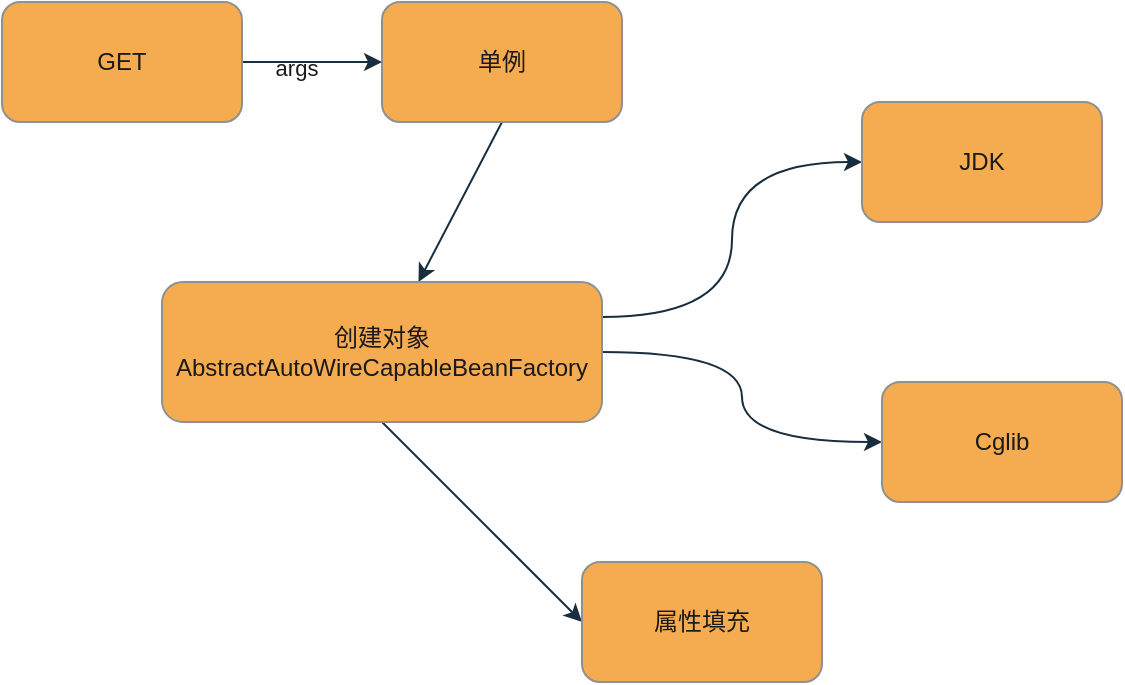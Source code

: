 <mxfile version="21.6.8" type="device" pages="2">
  <diagram id="APhngzo1XaiGI9COVNFq" name="第 1 页">
    <mxGraphModel dx="780" dy="1668" grid="1" gridSize="10" guides="1" tooltips="1" connect="1" arrows="1" fold="1" page="1" pageScale="1" pageWidth="827" pageHeight="1169" math="0" shadow="0">
      <root>
        <mxCell id="0" />
        <mxCell id="1" parent="0" />
        <mxCell id="2renkLxDGiq9bpz2iyHA-6" style="rounded=0;orthogonalLoop=1;jettySize=auto;html=1;exitX=0.5;exitY=1;exitDx=0;exitDy=0;labelBackgroundColor=none;strokeColor=#182E3E;fontColor=default;" parent="1" source="2renkLxDGiq9bpz2iyHA-2" target="2renkLxDGiq9bpz2iyHA-4" edge="1">
          <mxGeometry relative="1" as="geometry" />
        </mxCell>
        <mxCell id="2renkLxDGiq9bpz2iyHA-2" value="单例" style="rounded=1;whiteSpace=wrap;html=1;labelBackgroundColor=none;fillColor=#F5AB50;strokeColor=#909090;fontColor=#1A1A1A;" parent="1" vertex="1">
          <mxGeometry x="340" y="-440" width="120" height="60" as="geometry" />
        </mxCell>
        <mxCell id="2renkLxDGiq9bpz2iyHA-5" style="edgeStyle=orthogonalEdgeStyle;rounded=0;orthogonalLoop=1;jettySize=auto;html=1;exitX=1;exitY=0.5;exitDx=0;exitDy=0;labelBackgroundColor=none;strokeColor=#182E3E;fontColor=default;" parent="1" source="2renkLxDGiq9bpz2iyHA-3" target="2renkLxDGiq9bpz2iyHA-2" edge="1">
          <mxGeometry relative="1" as="geometry" />
        </mxCell>
        <mxCell id="2renkLxDGiq9bpz2iyHA-7" value="args" style="edgeLabel;html=1;align=center;verticalAlign=middle;resizable=0;points=[];labelBackgroundColor=none;fontColor=#1A1A1A;" parent="2renkLxDGiq9bpz2iyHA-5" vertex="1" connectable="0">
          <mxGeometry x="-0.24" y="-2" relative="1" as="geometry">
            <mxPoint y="1" as="offset" />
          </mxGeometry>
        </mxCell>
        <mxCell id="2renkLxDGiq9bpz2iyHA-3" value="GET" style="rounded=1;whiteSpace=wrap;html=1;labelBackgroundColor=none;fillColor=#F5AB50;strokeColor=#909090;fontColor=#1A1A1A;" parent="1" vertex="1">
          <mxGeometry x="150" y="-440" width="120" height="60" as="geometry" />
        </mxCell>
        <mxCell id="2renkLxDGiq9bpz2iyHA-10" style="edgeStyle=orthogonalEdgeStyle;rounded=0;orthogonalLoop=1;jettySize=auto;html=1;exitX=1;exitY=0.25;exitDx=0;exitDy=0;entryX=0;entryY=0.5;entryDx=0;entryDy=0;labelBackgroundColor=none;strokeColor=#182E3E;fontColor=default;curved=1;" parent="1" source="2renkLxDGiq9bpz2iyHA-4" target="2renkLxDGiq9bpz2iyHA-8" edge="1">
          <mxGeometry relative="1" as="geometry" />
        </mxCell>
        <mxCell id="2renkLxDGiq9bpz2iyHA-11" style="edgeStyle=orthogonalEdgeStyle;rounded=0;orthogonalLoop=1;jettySize=auto;html=1;exitX=1;exitY=0.5;exitDx=0;exitDy=0;entryX=0;entryY=0.5;entryDx=0;entryDy=0;labelBackgroundColor=none;strokeColor=#182E3E;fontColor=default;curved=1;" parent="1" source="2renkLxDGiq9bpz2iyHA-4" target="2renkLxDGiq9bpz2iyHA-9" edge="1">
          <mxGeometry relative="1" as="geometry" />
        </mxCell>
        <mxCell id="2renkLxDGiq9bpz2iyHA-13" style="rounded=0;orthogonalLoop=1;jettySize=auto;html=1;exitX=0.5;exitY=1;exitDx=0;exitDy=0;entryX=0;entryY=0.5;entryDx=0;entryDy=0;labelBackgroundColor=none;strokeColor=#182E3E;fontColor=default;" parent="1" source="2renkLxDGiq9bpz2iyHA-4" target="2renkLxDGiq9bpz2iyHA-12" edge="1">
          <mxGeometry relative="1" as="geometry" />
        </mxCell>
        <mxCell id="2renkLxDGiq9bpz2iyHA-4" value="创建对象&lt;br&gt;AbstractAutoWireCapableBeanFactory" style="rounded=1;whiteSpace=wrap;html=1;strokeColor=#909090;labelBackgroundColor=none;fillColor=#F5AB50;fontColor=#1A1A1A;" parent="1" vertex="1">
          <mxGeometry x="230" y="-300" width="220" height="70" as="geometry" />
        </mxCell>
        <mxCell id="2renkLxDGiq9bpz2iyHA-8" value="JDK" style="rounded=1;whiteSpace=wrap;html=1;labelBackgroundColor=none;fillColor=#F5AB50;strokeColor=#909090;fontColor=#1A1A1A;" parent="1" vertex="1">
          <mxGeometry x="580" y="-390" width="120" height="60" as="geometry" />
        </mxCell>
        <mxCell id="2renkLxDGiq9bpz2iyHA-9" value="Cglib" style="rounded=1;whiteSpace=wrap;html=1;labelBackgroundColor=none;fillColor=#F5AB50;strokeColor=#909090;fontColor=#1A1A1A;" parent="1" vertex="1">
          <mxGeometry x="590" y="-250" width="120" height="60" as="geometry" />
        </mxCell>
        <mxCell id="2renkLxDGiq9bpz2iyHA-12" value="属性填充" style="rounded=1;whiteSpace=wrap;html=1;strokeColor=#909090;labelBackgroundColor=none;fillColor=#F5AB50;fontColor=#1A1A1A;" parent="1" vertex="1">
          <mxGeometry x="440" y="-160" width="120" height="60" as="geometry" />
        </mxCell>
      </root>
    </mxGraphModel>
  </diagram>
  <diagram id="TIpTcysYvZRUN-iOsPFt" name="第 2 页">
    <mxGraphModel dx="1570" dy="475" grid="1" gridSize="10" guides="1" tooltips="1" connect="1" arrows="1" fold="1" page="1" pageScale="1" pageWidth="827" pageHeight="1169" background="#ffffff" math="0" shadow="0">
      <root>
        <mxCell id="0" />
        <mxCell id="1" parent="0" />
        <mxCell id="AU9p6LLhEjxKuKb0RGZo-1" value="SingletonRegistry" style="swimlane;fontStyle=2;align=center;verticalAlign=top;childLayout=stackLayout;horizontal=1;startSize=26;horizontalStack=0;resizeParent=1;resizeLast=0;collapsible=1;marginBottom=0;rounded=0;shadow=0;strokeWidth=1;fillColor=#008a00;strokeColor=#005700;fontColor=#ffffff;" parent="1" vertex="1">
          <mxGeometry x="540" y="36" width="247" height="83" as="geometry">
            <mxRectangle x="515" y="14" width="160" height="26" as="alternateBounds" />
          </mxGeometry>
        </mxCell>
        <mxCell id="AU9p6LLhEjxKuKb0RGZo-2" value="getSingeton" style="text;align=center;fillColor=default;html=1;verticalAlign=middle;whiteSpace=wrap;rounded=0;" parent="AU9p6LLhEjxKuKb0RGZo-1" vertex="1">
          <mxGeometry y="26" width="247" height="30" as="geometry" />
        </mxCell>
        <mxCell id="AU9p6LLhEjxKuKb0RGZo-3" value="registerSingleton" style="text;align=center;fillColor=default;html=1;verticalAlign=middle;whiteSpace=wrap;rounded=0;" parent="AU9p6LLhEjxKuKb0RGZo-1" vertex="1">
          <mxGeometry y="56" width="247" height="27" as="geometry" />
        </mxCell>
        <mxCell id="AU9p6LLhEjxKuKb0RGZo-4" value="实现" style="edgeStyle=orthogonalEdgeStyle;rounded=1;orthogonalLoop=1;jettySize=auto;html=1;exitX=0.5;exitY=0;exitDx=0;exitDy=0;entryX=0.5;entryY=1;entryDx=0;entryDy=0;" parent="1" source="AU9p6LLhEjxKuKb0RGZo-5" target="AU9p6LLhEjxKuKb0RGZo-1" edge="1">
          <mxGeometry relative="1" as="geometry" />
        </mxCell>
        <mxCell id="AU9p6LLhEjxKuKb0RGZo-5" value="DefaultSingletonRegistry" style="swimlane;fontStyle=2;align=center;verticalAlign=top;childLayout=stackLayout;horizontal=1;startSize=26;horizontalStack=0;resizeParent=1;resizeLast=0;collapsible=1;marginBottom=0;rounded=0;shadow=0;strokeWidth=1;fillColor=#cce5ff;strokeColor=#36393d;aspect=fixed;" parent="1" vertex="1">
          <mxGeometry x="540" y="190" width="247" height="86" as="geometry">
            <mxRectangle x="250" y="130" width="160" height="26" as="alternateBounds" />
          </mxGeometry>
        </mxCell>
        <mxCell id="AU9p6LLhEjxKuKb0RGZo-6" value="getSingeton" style="text;strokeColor=#36393d;align=center;fillColor=#cdeb8b;html=1;verticalAlign=middle;whiteSpace=wrap;rounded=0;" parent="AU9p6LLhEjxKuKb0RGZo-5" vertex="1">
          <mxGeometry y="26" width="247" height="30" as="geometry" />
        </mxCell>
        <mxCell id="AU9p6LLhEjxKuKb0RGZo-7" value="registerSingleton" style="text;strokeColor=#36393d;align=center;fillColor=#cdeb8b;html=1;verticalAlign=middle;whiteSpace=wrap;rounded=0;" parent="AU9p6LLhEjxKuKb0RGZo-5" vertex="1">
          <mxGeometry y="56" width="247" height="30" as="geometry" />
        </mxCell>
        <mxCell id="AU9p6LLhEjxKuKb0RGZo-8" value="" style="edgeStyle=orthogonalEdgeStyle;rounded=1;orthogonalLoop=1;jettySize=auto;html=1;" parent="1" source="AU9p6LLhEjxKuKb0RGZo-19" target="AU9p6LLhEjxKuKb0RGZo-10" edge="1">
          <mxGeometry relative="1" as="geometry" />
        </mxCell>
        <mxCell id="AU9p6LLhEjxKuKb0RGZo-9" value="实现" style="edgeLabel;html=1;align=center;verticalAlign=middle;resizable=0;points=[];" parent="AU9p6LLhEjxKuKb0RGZo-8" vertex="1" connectable="0">
          <mxGeometry x="-0.2" y="3" relative="1" as="geometry">
            <mxPoint as="offset" />
          </mxGeometry>
        </mxCell>
        <mxCell id="AU9p6LLhEjxKuKb0RGZo-10" value="BeanFactory" style="swimlane;fontStyle=2;align=center;verticalAlign=top;childLayout=stackLayout;horizontal=1;startSize=26;horizontalStack=0;resizeParent=1;resizeLast=0;collapsible=1;marginBottom=0;rounded=0;shadow=0;strokeWidth=1;fillColor=#008a00;strokeColor=#005700;fontColor=#ffffff;" parent="1" vertex="1">
          <mxGeometry x="40" y="11" width="410" height="108" as="geometry">
            <mxRectangle x="51" y="11" width="160" height="26" as="alternateBounds" />
          </mxGeometry>
        </mxCell>
        <mxCell id="AU9p6LLhEjxKuKb0RGZo-11" value="- beanClass:Class" style="text;html=1;align=center;verticalAlign=middle;resizable=0;points=[];autosize=1;fillColor=#ffcc99;strokeColor=#36393d;" parent="AU9p6LLhEjxKuKb0RGZo-10" vertex="1">
          <mxGeometry y="26" width="410" height="26" as="geometry" />
        </mxCell>
        <mxCell id="AU9p6LLhEjxKuKb0RGZo-12" value="getBean(String name)" style="text;html=1;align=center;verticalAlign=middle;resizable=0;points=[];autosize=1;fillColor=default;" parent="AU9p6LLhEjxKuKb0RGZo-10" vertex="1">
          <mxGeometry y="52" width="410" height="26" as="geometry" />
        </mxCell>
        <mxCell id="AU9p6LLhEjxKuKb0RGZo-68" value="getBean(String name,Object args)" style="text;html=1;align=center;verticalAlign=middle;resizable=0;points=[];autosize=1;fillColor=default;" parent="AU9p6LLhEjxKuKb0RGZo-10" vertex="1">
          <mxGeometry y="78" width="410" height="30" as="geometry" />
        </mxCell>
        <mxCell id="AU9p6LLhEjxKuKb0RGZo-13" value="BeanDefinitionRegistry" style="swimlane;fontStyle=2;align=center;verticalAlign=top;childLayout=stackLayout;horizontal=1;startSize=26;horizontalStack=0;resizeParent=1;resizeLast=0;collapsible=1;marginBottom=0;rounded=0;shadow=0;strokeWidth=1;html=1;fillColor=#008a00;fontColor=#ffffff;strokeColor=#005700;" parent="1" vertex="1">
          <mxGeometry x="500" y="400.5" width="250" height="70" as="geometry">
            <mxRectangle x="504" y="358" width="160" height="26" as="alternateBounds" />
          </mxGeometry>
        </mxCell>
        <mxCell id="AU9p6LLhEjxKuKb0RGZo-14" value="&lt;div style=&quot;background-color: rgb(255, 255, 255); color: rgb(8, 8, 8); font-family: &amp;quot;JetBrains Mono&amp;quot;, monospace; font-size: 9.8pt;&quot;&gt;registerBeanDefinition(&lt;span style=&quot;font-size: 9.8pt;&quot;&gt;beanName,&lt;/span&gt;&lt;/div&gt;&lt;div style=&quot;background-color: rgb(255, 255, 255); color: rgb(8, 8, 8); font-family: &amp;quot;JetBrains Mono&amp;quot;, monospace; font-size: 9.8pt;&quot;&gt;&lt;span style=&quot;font-size: 9.8pt;&quot;&gt;beanDefinition&lt;/span&gt;&lt;span style=&quot;font-size: 9.8pt;&quot;&gt;)&lt;/span&gt;&lt;/div&gt;" style="text;html=1;align=center;verticalAlign=middle;resizable=0;points=[];autosize=1;strokeColor=none;fillColor=default;" parent="AU9p6LLhEjxKuKb0RGZo-13" vertex="1">
          <mxGeometry y="26" width="250" height="40" as="geometry" />
        </mxCell>
        <mxCell id="AU9p6LLhEjxKuKb0RGZo-15" value="" style="edgeStyle=orthogonalEdgeStyle;rounded=1;orthogonalLoop=1;jettySize=auto;html=1;endArrow=oval;endFill=1;" parent="1" source="AU9p6LLhEjxKuKb0RGZo-26" target="AU9p6LLhEjxKuKb0RGZo-19" edge="1">
          <mxGeometry relative="1" as="geometry" />
        </mxCell>
        <mxCell id="AU9p6LLhEjxKuKb0RGZo-16" value="继承" style="edgeLabel;html=1;align=center;verticalAlign=middle;resizable=0;points=[];" parent="AU9p6LLhEjxKuKb0RGZo-15" vertex="1" connectable="0">
          <mxGeometry x="-0.019" relative="1" as="geometry">
            <mxPoint y="1" as="offset" />
          </mxGeometry>
        </mxCell>
        <mxCell id="AU9p6LLhEjxKuKb0RGZo-17" style="edgeStyle=elbowEdgeStyle;rounded=1;orthogonalLoop=1;jettySize=auto;html=1;endArrow=oval;endFill=1;elbow=vertical;" parent="1" source="AU9p6LLhEjxKuKb0RGZo-19" target="AU9p6LLhEjxKuKb0RGZo-5" edge="1">
          <mxGeometry relative="1" as="geometry">
            <mxPoint x="518" y="237" as="targetPoint" />
          </mxGeometry>
        </mxCell>
        <mxCell id="AU9p6LLhEjxKuKb0RGZo-18" value="继承" style="edgeLabel;html=1;align=center;verticalAlign=middle;resizable=0;points=[];" parent="AU9p6LLhEjxKuKb0RGZo-17" vertex="1" connectable="0">
          <mxGeometry x="-0.316" y="-1" relative="1" as="geometry">
            <mxPoint as="offset" />
          </mxGeometry>
        </mxCell>
        <mxCell id="AU9p6LLhEjxKuKb0RGZo-19" value="AbstractBeanFactory" style="swimlane;fontStyle=2;align=center;verticalAlign=top;childLayout=stackLayout;horizontal=1;startSize=26;horizontalStack=0;resizeParent=1;resizeLast=0;collapsible=1;marginBottom=0;rounded=0;shadow=0;strokeWidth=1;fillColor=#a20025;strokeColor=#6F0000;fontColor=#ffffff;" parent="1" vertex="1">
          <mxGeometry x="40" y="172" width="410" height="145" as="geometry">
            <mxRectangle x="250" y="130" width="160" height="26" as="alternateBounds" />
          </mxGeometry>
        </mxCell>
        <mxCell id="AU9p6LLhEjxKuKb0RGZo-20" value="&lt;font color=&quot;rgba(0, 0, 0, 0)&quot;&gt;getBean(String name)&lt;/font&gt;" style="text;align=center;verticalAlign=middle;resizable=0;points=[];autosize=1;strokeColor=#36393d;fillColor=#cdeb8b;glass=0;rounded=0;shadow=0;gradientColor=none;labelBackgroundColor=none;labelBorderColor=none;html=1;fontColor=#FF0000;" parent="AU9p6LLhEjxKuKb0RGZo-19" vertex="1">
          <mxGeometry y="26" width="410" height="26" as="geometry" />
        </mxCell>
        <mxCell id="AU9p6LLhEjxKuKb0RGZo-69" value="&lt;font color=&quot;rgba(0, 0, 0, 0)&quot;&gt;getBean(String name,Object args)&lt;/font&gt;" style="text;align=center;verticalAlign=middle;resizable=0;points=[];autosize=1;strokeColor=#36393d;fillColor=#cdeb8b;glass=0;rounded=0;shadow=0;gradientColor=none;labelBackgroundColor=none;labelBorderColor=none;html=1;fontColor=#FF0000;" parent="AU9p6LLhEjxKuKb0RGZo-19" vertex="1">
          <mxGeometry y="52" width="410" height="30" as="geometry" />
        </mxCell>
        <mxCell id="AU9p6LLhEjxKuKb0RGZo-21" value="getBeanDefinition(String name)" style="text;html=1;align=center;verticalAlign=middle;resizable=0;points=[];autosize=1;strokeColor=none;fillColor=default;" parent="AU9p6LLhEjxKuKb0RGZo-19" vertex="1">
          <mxGeometry y="82" width="410" height="27" as="geometry" />
        </mxCell>
        <mxCell id="AU9p6LLhEjxKuKb0RGZo-22" value="createBean(String name,BeanDefinition beanDefinition)" style="text;align=center;html=1;verticalAlign=middle;whiteSpace=wrap;rounded=0;fillColor=default;" parent="AU9p6LLhEjxKuKb0RGZo-19" vertex="1">
          <mxGeometry y="109" width="410" height="36" as="geometry" />
        </mxCell>
        <mxCell id="AU9p6LLhEjxKuKb0RGZo-23" value="" style="edgeStyle=orthogonalEdgeStyle;orthogonalLoop=1;jettySize=auto;html=1;endArrow=oval;endFill=1;rounded=1;" parent="1" source="AU9p6LLhEjxKuKb0RGZo-30" target="AU9p6LLhEjxKuKb0RGZo-26" edge="1">
          <mxGeometry relative="1" as="geometry" />
        </mxCell>
        <mxCell id="AU9p6LLhEjxKuKb0RGZo-24" value="继承" style="edgeLabel;html=1;align=center;verticalAlign=middle;resizable=0;points=[];" parent="AU9p6LLhEjxKuKb0RGZo-23" vertex="1" connectable="0">
          <mxGeometry x="-0.131" y="-1" width="50" height="30" relative="1" as="geometry">
            <mxPoint x="-25" y="-15" as="offset" />
          </mxGeometry>
        </mxCell>
        <mxCell id="AU9p6LLhEjxKuKb0RGZo-25" value="实现" style="edgeStyle=orthogonalEdgeStyle;orthogonalLoop=1;jettySize=auto;html=1;exitX=1;exitY=0.5;exitDx=0;exitDy=0;entryX=0;entryY=0.5;entryDx=0;entryDy=0;rounded=1;" parent="1" source="AU9p6LLhEjxKuKb0RGZo-26" target="AU9p6LLhEjxKuKb0RGZo-13" edge="1">
          <mxGeometry relative="1" as="geometry" />
        </mxCell>
        <mxCell id="AU9p6LLhEjxKuKb0RGZo-26" value="AbstractAutowireCapableBeanFactory" style="swimlane;fontStyle=2;align=center;verticalAlign=top;childLayout=stackLayout;horizontal=1;startSize=26;horizontalStack=0;resizeParent=1;resizeLast=0;collapsible=1;marginBottom=0;rounded=0;shadow=0;strokeWidth=1;fillColor=#a20025;fontColor=#ffffff;strokeColor=#6F0000;aspect=fixed;swimlaneFillColor=default;fillStyle=auto;" parent="1" vertex="1">
          <mxGeometry x="40" y="364" width="409" height="143" as="geometry">
            <mxRectangle x="250" y="130" width="160" height="26" as="alternateBounds" />
          </mxGeometry>
        </mxCell>
        <mxCell id="AU9p6LLhEjxKuKb0RGZo-27" value="instantiationStrategy：InstantiationStrategy" style="text;html=1;align=center;verticalAlign=middle;resizable=0;points=[];autosize=1;strokeColor=#36393d;fillColor=#ffcc99;" parent="AU9p6LLhEjxKuKb0RGZo-26" vertex="1">
          <mxGeometry y="26" width="409" height="27" as="geometry" />
        </mxCell>
        <mxCell id="AU9p6LLhEjxKuKb0RGZo-28" value="createBean" style="text;html=1;align=center;verticalAlign=middle;resizable=0;points=[];autosize=1;strokeColor=#36393d;fillColor=#cdeb8b;" parent="AU9p6LLhEjxKuKb0RGZo-26" vertex="1">
          <mxGeometry y="53" width="409" height="30" as="geometry" />
        </mxCell>
        <mxCell id="AU9p6LLhEjxKuKb0RGZo-29" value="createBeanInstance" style="text;html=1;align=center;verticalAlign=middle;resizable=0;points=[];autosize=1;strokeColor=#36393d;fillColor=#cdeb8b;" parent="AU9p6LLhEjxKuKb0RGZo-26" vertex="1">
          <mxGeometry y="83" width="409" height="30" as="geometry" />
        </mxCell>
        <mxCell id="AU9p6LLhEjxKuKb0RGZo-44" value="&lt;font color=&quot;#ff0080&quot;&gt;$applyPropertyValues(&lt;/font&gt;beanName, bean, beanDefinition&lt;font color=&quot;#ff0080&quot;&gt;)&lt;/font&gt;" style="text;html=1;align=center;verticalAlign=middle;resizable=0;points=[];autosize=1;strokeColor=#36393d;fillColor=#cdeb8b;" parent="AU9p6LLhEjxKuKb0RGZo-26" vertex="1">
          <mxGeometry y="113" width="409" height="30" as="geometry" />
        </mxCell>
        <mxCell id="AU9p6LLhEjxKuKb0RGZo-30" value="DefaultListableBeanFactory" style="swimlane;fontStyle=2;align=center;verticalAlign=top;childLayout=stackLayout;horizontal=1;startSize=26;horizontalStack=0;resizeParent=1;resizeLast=0;collapsible=1;marginBottom=0;rounded=0;shadow=0;strokeWidth=1;fillColor=#cce5ff;strokeColor=#36393d;" parent="1" vertex="1">
          <mxGeometry x="40" y="570" width="410" height="116" as="geometry">
            <mxRectangle x="250" y="130" width="160" height="26" as="alternateBounds" />
          </mxGeometry>
        </mxCell>
        <mxCell id="AU9p6LLhEjxKuKb0RGZo-31" value="- beanDefinitionMap:Map&amp;lt;String, BeanDefinition&amp;gt;" style="text;html=1;align=center;verticalAlign=middle;resizable=0;points=[];autosize=1;strokeColor=#36393d;fillColor=#ffcc99;" parent="AU9p6LLhEjxKuKb0RGZo-30" vertex="1">
          <mxGeometry y="26" width="410" height="30" as="geometry" />
        </mxCell>
        <mxCell id="AU9p6LLhEjxKuKb0RGZo-32" value="getBeanDefinition" style="text;html=1;align=center;verticalAlign=middle;resizable=0;points=[];autosize=1;strokeColor=#36393d;fillColor=#cdeb8b;" parent="AU9p6LLhEjxKuKb0RGZo-30" vertex="1">
          <mxGeometry y="56" width="410" height="30" as="geometry" />
        </mxCell>
        <mxCell id="AU9p6LLhEjxKuKb0RGZo-33" value="registerBeanDefinition" style="text;strokeColor=#36393d;align=center;fillColor=#cdeb8b;html=1;verticalAlign=middle;whiteSpace=wrap;rounded=0;" parent="AU9p6LLhEjxKuKb0RGZo-30" vertex="1">
          <mxGeometry y="86" width="410" height="30" as="geometry" />
        </mxCell>
        <mxCell id="AU9p6LLhEjxKuKb0RGZo-34" value="InstantiationStrategy" style="swimlane;fontStyle=2;align=center;verticalAlign=top;childLayout=stackLayout;horizontal=1;startSize=26;horizontalStack=0;resizeParent=1;resizeLast=0;collapsible=1;marginBottom=0;rounded=0;shadow=0;strokeWidth=1;html=1;fillColor=#008a00;fontColor=#ffffff;strokeColor=#005700;" parent="1" vertex="1">
          <mxGeometry x="-460" y="267" width="322" height="97" as="geometry">
            <mxRectangle x="504" y="358" width="160" height="26" as="alternateBounds" />
          </mxGeometry>
        </mxCell>
        <mxCell id="AU9p6LLhEjxKuKb0RGZo-35" value="&lt;div style=&quot;background-color: rgb(255, 255, 255);&quot;&gt;&lt;font face=&quot;JetBrains Mono, monospace&quot; color=&quot;#080808&quot;&gt;instantiate(BeanDefinition beanDefinition,&lt;/font&gt;&lt;/div&gt;&lt;div style=&quot;background-color: rgb(255, 255, 255);&quot;&gt;&lt;font face=&quot;JetBrains Mono, monospace&quot; color=&quot;#080808&quot;&gt;&amp;nbsp;String beanName,&amp;nbsp;&lt;/font&gt;&lt;/div&gt;&lt;div style=&quot;background-color: rgb(255, 255, 255);&quot;&gt;&lt;font face=&quot;JetBrains Mono, monospace&quot; color=&quot;#080808&quot;&gt;Constructor ctor,&amp;nbsp;&lt;/font&gt;&lt;/div&gt;&lt;div style=&quot;background-color: rgb(255, 255, 255);&quot;&gt;&lt;font face=&quot;JetBrains Mono, monospace&quot; color=&quot;#080808&quot;&gt;Object[] args)&lt;/font&gt;&lt;br&gt;&lt;/div&gt;" style="text;html=1;align=center;verticalAlign=middle;resizable=0;points=[];autosize=1;strokeColor=none;fillColor=default;" parent="AU9p6LLhEjxKuKb0RGZo-34" vertex="1">
          <mxGeometry y="26" width="322" height="71" as="geometry" />
        </mxCell>
        <mxCell id="AU9p6LLhEjxKuKb0RGZo-36" value="实现" style="edgeStyle=orthogonalEdgeStyle;rounded=1;orthogonalLoop=1;jettySize=auto;html=1;" parent="1" source="AU9p6LLhEjxKuKb0RGZo-37" target="AU9p6LLhEjxKuKb0RGZo-35" edge="1">
          <mxGeometry relative="1" as="geometry" />
        </mxCell>
        <mxCell id="AU9p6LLhEjxKuKb0RGZo-37" value="CglibSubclassingInstantiationStrategy" style="swimlane;fontStyle=2;align=center;verticalAlign=top;childLayout=stackLayout;horizontal=1;startSize=26;horizontalStack=0;resizeParent=1;resizeLast=0;collapsible=1;marginBottom=0;rounded=0;shadow=0;strokeWidth=1;fillColor=#cce5ff;strokeColor=#36393d;" parent="1" vertex="1">
          <mxGeometry x="-460" y="430" width="319" height="53" as="geometry">
            <mxRectangle x="250" y="130" width="160" height="26" as="alternateBounds" />
          </mxGeometry>
        </mxCell>
        <mxCell id="AU9p6LLhEjxKuKb0RGZo-38" value="instantiate" style="text;html=1;align=center;verticalAlign=middle;resizable=0;points=[];autosize=1;strokeColor=#36393d;fillColor=#cdeb8b;" parent="AU9p6LLhEjxKuKb0RGZo-37" vertex="1">
          <mxGeometry y="26" width="319" height="27" as="geometry" />
        </mxCell>
        <mxCell id="AU9p6LLhEjxKuKb0RGZo-39" value="依赖" style="edgeStyle=elbowEdgeStyle;rounded=1;orthogonalLoop=1;jettySize=auto;html=1;endArrow=diamondThin;endFill=0;elbow=vertical;" parent="1" source="AU9p6LLhEjxKuKb0RGZo-26" target="AU9p6LLhEjxKuKb0RGZo-37" edge="1">
          <mxGeometry x="-0.013" relative="1" as="geometry">
            <mxPoint as="offset" />
          </mxGeometry>
        </mxCell>
        <mxCell id="AU9p6LLhEjxKuKb0RGZo-46" value="PropertyValues" style="swimlane;fontStyle=2;align=center;verticalAlign=top;childLayout=stackLayout;horizontal=1;startSize=26;horizontalStack=0;resizeParent=1;resizeLast=0;collapsible=1;marginBottom=0;rounded=0;shadow=0;strokeWidth=1;fillColor=#cce5ff;strokeColor=#36393d;" parent="1" vertex="1">
          <mxGeometry x="500" y="850" width="315" height="146" as="geometry">
            <mxRectangle x="250" y="130" width="160" height="26" as="alternateBounds" />
          </mxGeometry>
        </mxCell>
        <mxCell id="AU9p6LLhEjxKuKb0RGZo-47" value="-&amp;nbsp;propertyValueList&lt;span style=&quot;background-color: initial;&quot;&gt;:List&amp;lt;BeanDefinition&amp;gt;&lt;/span&gt;" style="text;html=1;align=center;verticalAlign=middle;resizable=0;points=[];autosize=1;strokeColor=#36393d;fillColor=#ffcc99;" parent="AU9p6LLhEjxKuKb0RGZo-46" vertex="1">
          <mxGeometry y="26" width="315" height="30" as="geometry" />
        </mxCell>
        <mxCell id="AU9p6LLhEjxKuKb0RGZo-48" value="getPropertyValue" style="text;html=1;align=center;verticalAlign=middle;resizable=0;points=[];autosize=1;strokeColor=#36393d;fillColor=#cdeb8b;" parent="AU9p6LLhEjxKuKb0RGZo-46" vertex="1">
          <mxGeometry y="56" width="315" height="30" as="geometry" />
        </mxCell>
        <mxCell id="AU9p6LLhEjxKuKb0RGZo-49" value="getPropertyValues" style="text;strokeColor=#36393d;align=center;fillColor=#cdeb8b;html=1;verticalAlign=middle;whiteSpace=wrap;rounded=0;" parent="AU9p6LLhEjxKuKb0RGZo-46" vertex="1">
          <mxGeometry y="86" width="315" height="30" as="geometry" />
        </mxCell>
        <mxCell id="AU9p6LLhEjxKuKb0RGZo-50" value="addPropertyValue" style="text;strokeColor=#36393d;align=center;fillColor=#cdeb8b;html=1;verticalAlign=middle;whiteSpace=wrap;rounded=0;" parent="AU9p6LLhEjxKuKb0RGZo-46" vertex="1">
          <mxGeometry y="116" width="315" height="30" as="geometry" />
        </mxCell>
        <mxCell id="AU9p6LLhEjxKuKb0RGZo-51" value="BeanDefinition" style="swimlane;fontStyle=2;align=center;verticalAlign=top;childLayout=stackLayout;horizontal=1;startSize=26;horizontalStack=0;resizeParent=1;resizeLast=0;collapsible=1;marginBottom=0;rounded=0;shadow=0;strokeWidth=1;fillColor=#cce5ff;strokeColor=#36393d;" parent="1" vertex="1">
          <mxGeometry x="500" y="700" width="315" height="86" as="geometry">
            <mxRectangle x="250" y="130" width="160" height="26" as="alternateBounds" />
          </mxGeometry>
        </mxCell>
        <mxCell id="AU9p6LLhEjxKuKb0RGZo-52" value="-&amp;nbsp;propertyValues: PropertyValues" style="text;html=1;align=center;verticalAlign=middle;resizable=0;points=[];autosize=1;strokeColor=#36393d;fillColor=#ffcc99;" parent="AU9p6LLhEjxKuKb0RGZo-51" vertex="1">
          <mxGeometry y="26" width="315" height="30" as="geometry" />
        </mxCell>
        <mxCell id="AU9p6LLhEjxKuKb0RGZo-56" value="-&amp;nbsp;beanClass:&amp;nbsp;Class" style="text;html=1;align=center;verticalAlign=middle;resizable=0;points=[];autosize=1;strokeColor=#36393d;fillColor=#ffcc99;" parent="AU9p6LLhEjxKuKb0RGZo-51" vertex="1">
          <mxGeometry y="56" width="315" height="30" as="geometry" />
        </mxCell>
        <mxCell id="AU9p6LLhEjxKuKb0RGZo-57" value="" style="edgeStyle=orthogonalEdgeStyle;rounded=0;orthogonalLoop=1;jettySize=auto;html=1;endArrow=diamondThin;endFill=0;" parent="1" source="AU9p6LLhEjxKuKb0RGZo-56" target="AU9p6LLhEjxKuKb0RGZo-46" edge="1">
          <mxGeometry relative="1" as="geometry" />
        </mxCell>
        <mxCell id="AU9p6LLhEjxKuKb0RGZo-65" style="edgeStyle=orthogonalEdgeStyle;rounded=1;orthogonalLoop=1;jettySize=auto;html=1;exitX=0;exitY=0.5;exitDx=0;exitDy=0;entryX=1;entryY=0.5;entryDx=0;entryDy=0;endArrow=diamondThin;endFill=0;" parent="1" source="AU9p6LLhEjxKuKb0RGZo-46" target="AU9p6LLhEjxKuKb0RGZo-58" edge="1">
          <mxGeometry relative="1" as="geometry" />
        </mxCell>
        <mxCell id="AU9p6LLhEjxKuKb0RGZo-58" value="PropertyValue" style="swimlane;fontStyle=2;align=center;verticalAlign=top;childLayout=stackLayout;horizontal=1;startSize=26;horizontalStack=0;resizeParent=1;resizeLast=0;collapsible=1;marginBottom=0;rounded=0;shadow=0;strokeWidth=1;fillColor=#cce5ff;strokeColor=#36393d;" parent="1" vertex="1">
          <mxGeometry x="130" y="880" width="315" height="86" as="geometry">
            <mxRectangle x="250" y="130" width="160" height="26" as="alternateBounds" />
          </mxGeometry>
        </mxCell>
        <mxCell id="AU9p6LLhEjxKuKb0RGZo-59" value="-&amp;nbsp;name&lt;span style=&quot;background-color: initial;&quot;&gt;:String&lt;/span&gt;" style="text;html=1;align=center;verticalAlign=middle;resizable=0;points=[];autosize=1;strokeColor=#36393d;fillColor=#ffcc99;" parent="AU9p6LLhEjxKuKb0RGZo-58" vertex="1">
          <mxGeometry y="26" width="315" height="30" as="geometry" />
        </mxCell>
        <mxCell id="AU9p6LLhEjxKuKb0RGZo-63" value="- value&lt;span style=&quot;background-color: initial;&quot;&gt;:String&lt;/span&gt;" style="text;html=1;align=center;verticalAlign=middle;resizable=0;points=[];autosize=1;strokeColor=#36393d;fillColor=#ffcc99;" parent="AU9p6LLhEjxKuKb0RGZo-58" vertex="1">
          <mxGeometry y="56" width="315" height="30" as="geometry" />
        </mxCell>
        <mxCell id="AU9p6LLhEjxKuKb0RGZo-70" value="BeanReference" style="swimlane;fontStyle=2;align=center;verticalAlign=top;childLayout=stackLayout;horizontal=1;startSize=26;horizontalStack=0;resizeParent=1;resizeLast=0;collapsible=1;marginBottom=0;rounded=0;shadow=0;strokeWidth=1;fillColor=#cce5ff;strokeColor=#36393d;" parent="1" vertex="1">
          <mxGeometry x="130" y="764" width="315" height="56" as="geometry">
            <mxRectangle x="250" y="130" width="160" height="26" as="alternateBounds" />
          </mxGeometry>
        </mxCell>
        <mxCell id="AU9p6LLhEjxKuKb0RGZo-71" value="-&amp;nbsp;name&lt;span style=&quot;background-color: initial;&quot;&gt;:beanName&lt;/span&gt;" style="text;html=1;align=center;verticalAlign=middle;resizable=0;points=[];autosize=1;strokeColor=#36393d;fillColor=#ffcc99;" parent="AU9p6LLhEjxKuKb0RGZo-70" vertex="1">
          <mxGeometry y="26" width="315" height="30" as="geometry" />
        </mxCell>
      </root>
    </mxGraphModel>
  </diagram>
</mxfile>

